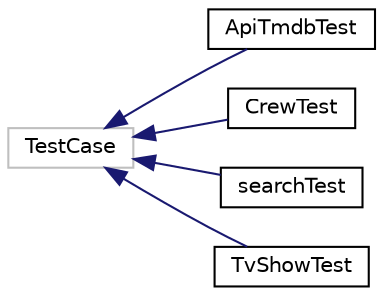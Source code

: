 digraph "Graphical Class Hierarchy"
{
  edge [fontname="Helvetica",fontsize="10",labelfontname="Helvetica",labelfontsize="10"];
  node [fontname="Helvetica",fontsize="10",shape=record];
  rankdir="LR";
  Node19 [label="TestCase",height=0.2,width=0.4,color="grey75", fillcolor="white", style="filled"];
  Node19 -> Node0 [dir="back",color="midnightblue",fontsize="10",style="solid",fontname="Helvetica"];
  Node0 [label="ApiTmdbTest",height=0.2,width=0.4,color="black", fillcolor="white", style="filled",URL="$classApiTmdbTest.html"];
  Node19 -> Node21 [dir="back",color="midnightblue",fontsize="10",style="solid",fontname="Helvetica"];
  Node21 [label="CrewTest",height=0.2,width=0.4,color="black", fillcolor="white", style="filled",URL="$classCrewTest.html"];
  Node19 -> Node22 [dir="back",color="midnightblue",fontsize="10",style="solid",fontname="Helvetica"];
  Node22 [label="searchTest",height=0.2,width=0.4,color="black", fillcolor="white", style="filled",URL="$classsearchTest.html"];
  Node19 -> Node23 [dir="back",color="midnightblue",fontsize="10",style="solid",fontname="Helvetica"];
  Node23 [label="TvShowTest",height=0.2,width=0.4,color="black", fillcolor="white", style="filled",URL="$classTvShowTest.html"];
}

